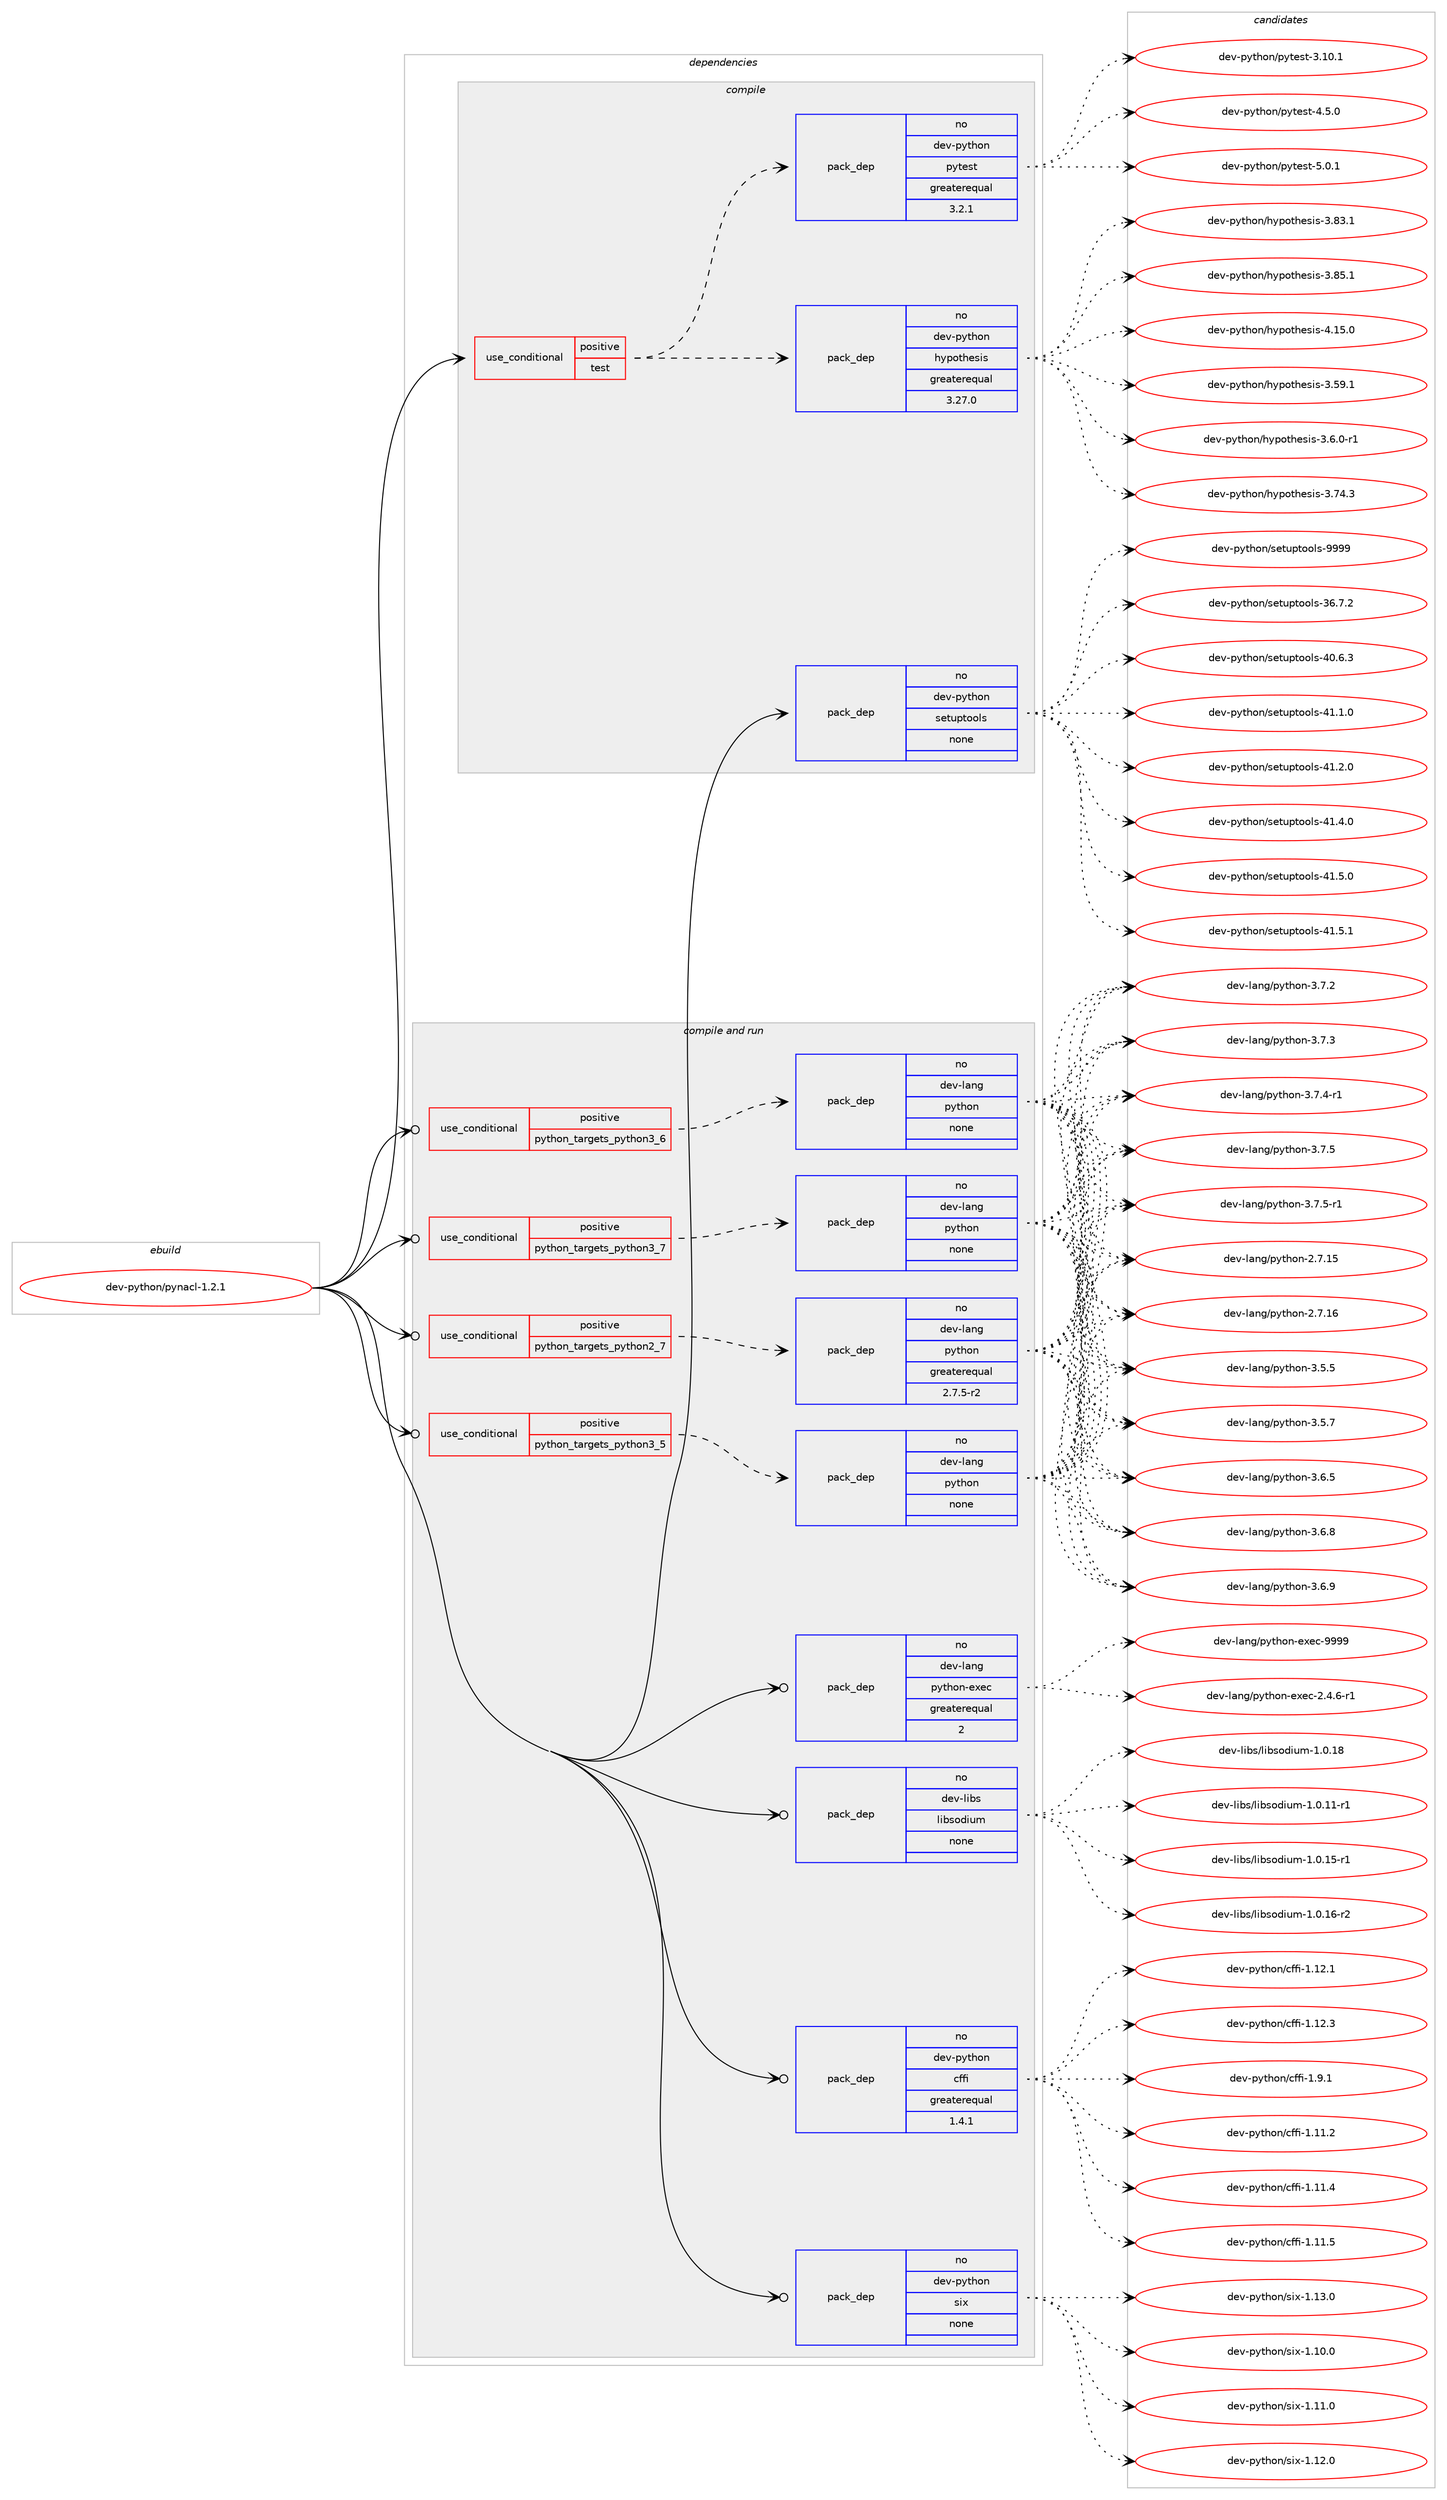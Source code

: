 digraph prolog {

# *************
# Graph options
# *************

newrank=true;
concentrate=true;
compound=true;
graph [rankdir=LR,fontname=Helvetica,fontsize=10,ranksep=1.5];#, ranksep=2.5, nodesep=0.2];
edge  [arrowhead=vee];
node  [fontname=Helvetica,fontsize=10];

# **********
# The ebuild
# **********

subgraph cluster_leftcol {
color=gray;
rank=same;
label=<<i>ebuild</i>>;
id [label="dev-python/pynacl-1.2.1", color=red, width=4, href="../dev-python/pynacl-1.2.1.svg"];
}

# ****************
# The dependencies
# ****************

subgraph cluster_midcol {
color=gray;
label=<<i>dependencies</i>>;
subgraph cluster_compile {
fillcolor="#eeeeee";
style=filled;
label=<<i>compile</i>>;
subgraph cond146320 {
dependency627160 [label=<<TABLE BORDER="0" CELLBORDER="1" CELLSPACING="0" CELLPADDING="4"><TR><TD ROWSPAN="3" CELLPADDING="10">use_conditional</TD></TR><TR><TD>positive</TD></TR><TR><TD>test</TD></TR></TABLE>>, shape=none, color=red];
subgraph pack468992 {
dependency627161 [label=<<TABLE BORDER="0" CELLBORDER="1" CELLSPACING="0" CELLPADDING="4" WIDTH="220"><TR><TD ROWSPAN="6" CELLPADDING="30">pack_dep</TD></TR><TR><TD WIDTH="110">no</TD></TR><TR><TD>dev-python</TD></TR><TR><TD>hypothesis</TD></TR><TR><TD>greaterequal</TD></TR><TR><TD>3.27.0</TD></TR></TABLE>>, shape=none, color=blue];
}
dependency627160:e -> dependency627161:w [weight=20,style="dashed",arrowhead="vee"];
subgraph pack468993 {
dependency627162 [label=<<TABLE BORDER="0" CELLBORDER="1" CELLSPACING="0" CELLPADDING="4" WIDTH="220"><TR><TD ROWSPAN="6" CELLPADDING="30">pack_dep</TD></TR><TR><TD WIDTH="110">no</TD></TR><TR><TD>dev-python</TD></TR><TR><TD>pytest</TD></TR><TR><TD>greaterequal</TD></TR><TR><TD>3.2.1</TD></TR></TABLE>>, shape=none, color=blue];
}
dependency627160:e -> dependency627162:w [weight=20,style="dashed",arrowhead="vee"];
}
id:e -> dependency627160:w [weight=20,style="solid",arrowhead="vee"];
subgraph pack468994 {
dependency627163 [label=<<TABLE BORDER="0" CELLBORDER="1" CELLSPACING="0" CELLPADDING="4" WIDTH="220"><TR><TD ROWSPAN="6" CELLPADDING="30">pack_dep</TD></TR><TR><TD WIDTH="110">no</TD></TR><TR><TD>dev-python</TD></TR><TR><TD>setuptools</TD></TR><TR><TD>none</TD></TR><TR><TD></TD></TR></TABLE>>, shape=none, color=blue];
}
id:e -> dependency627163:w [weight=20,style="solid",arrowhead="vee"];
}
subgraph cluster_compileandrun {
fillcolor="#eeeeee";
style=filled;
label=<<i>compile and run</i>>;
subgraph cond146321 {
dependency627164 [label=<<TABLE BORDER="0" CELLBORDER="1" CELLSPACING="0" CELLPADDING="4"><TR><TD ROWSPAN="3" CELLPADDING="10">use_conditional</TD></TR><TR><TD>positive</TD></TR><TR><TD>python_targets_python2_7</TD></TR></TABLE>>, shape=none, color=red];
subgraph pack468995 {
dependency627165 [label=<<TABLE BORDER="0" CELLBORDER="1" CELLSPACING="0" CELLPADDING="4" WIDTH="220"><TR><TD ROWSPAN="6" CELLPADDING="30">pack_dep</TD></TR><TR><TD WIDTH="110">no</TD></TR><TR><TD>dev-lang</TD></TR><TR><TD>python</TD></TR><TR><TD>greaterequal</TD></TR><TR><TD>2.7.5-r2</TD></TR></TABLE>>, shape=none, color=blue];
}
dependency627164:e -> dependency627165:w [weight=20,style="dashed",arrowhead="vee"];
}
id:e -> dependency627164:w [weight=20,style="solid",arrowhead="odotvee"];
subgraph cond146322 {
dependency627166 [label=<<TABLE BORDER="0" CELLBORDER="1" CELLSPACING="0" CELLPADDING="4"><TR><TD ROWSPAN="3" CELLPADDING="10">use_conditional</TD></TR><TR><TD>positive</TD></TR><TR><TD>python_targets_python3_5</TD></TR></TABLE>>, shape=none, color=red];
subgraph pack468996 {
dependency627167 [label=<<TABLE BORDER="0" CELLBORDER="1" CELLSPACING="0" CELLPADDING="4" WIDTH="220"><TR><TD ROWSPAN="6" CELLPADDING="30">pack_dep</TD></TR><TR><TD WIDTH="110">no</TD></TR><TR><TD>dev-lang</TD></TR><TR><TD>python</TD></TR><TR><TD>none</TD></TR><TR><TD></TD></TR></TABLE>>, shape=none, color=blue];
}
dependency627166:e -> dependency627167:w [weight=20,style="dashed",arrowhead="vee"];
}
id:e -> dependency627166:w [weight=20,style="solid",arrowhead="odotvee"];
subgraph cond146323 {
dependency627168 [label=<<TABLE BORDER="0" CELLBORDER="1" CELLSPACING="0" CELLPADDING="4"><TR><TD ROWSPAN="3" CELLPADDING="10">use_conditional</TD></TR><TR><TD>positive</TD></TR><TR><TD>python_targets_python3_6</TD></TR></TABLE>>, shape=none, color=red];
subgraph pack468997 {
dependency627169 [label=<<TABLE BORDER="0" CELLBORDER="1" CELLSPACING="0" CELLPADDING="4" WIDTH="220"><TR><TD ROWSPAN="6" CELLPADDING="30">pack_dep</TD></TR><TR><TD WIDTH="110">no</TD></TR><TR><TD>dev-lang</TD></TR><TR><TD>python</TD></TR><TR><TD>none</TD></TR><TR><TD></TD></TR></TABLE>>, shape=none, color=blue];
}
dependency627168:e -> dependency627169:w [weight=20,style="dashed",arrowhead="vee"];
}
id:e -> dependency627168:w [weight=20,style="solid",arrowhead="odotvee"];
subgraph cond146324 {
dependency627170 [label=<<TABLE BORDER="0" CELLBORDER="1" CELLSPACING="0" CELLPADDING="4"><TR><TD ROWSPAN="3" CELLPADDING="10">use_conditional</TD></TR><TR><TD>positive</TD></TR><TR><TD>python_targets_python3_7</TD></TR></TABLE>>, shape=none, color=red];
subgraph pack468998 {
dependency627171 [label=<<TABLE BORDER="0" CELLBORDER="1" CELLSPACING="0" CELLPADDING="4" WIDTH="220"><TR><TD ROWSPAN="6" CELLPADDING="30">pack_dep</TD></TR><TR><TD WIDTH="110">no</TD></TR><TR><TD>dev-lang</TD></TR><TR><TD>python</TD></TR><TR><TD>none</TD></TR><TR><TD></TD></TR></TABLE>>, shape=none, color=blue];
}
dependency627170:e -> dependency627171:w [weight=20,style="dashed",arrowhead="vee"];
}
id:e -> dependency627170:w [weight=20,style="solid",arrowhead="odotvee"];
subgraph pack468999 {
dependency627172 [label=<<TABLE BORDER="0" CELLBORDER="1" CELLSPACING="0" CELLPADDING="4" WIDTH="220"><TR><TD ROWSPAN="6" CELLPADDING="30">pack_dep</TD></TR><TR><TD WIDTH="110">no</TD></TR><TR><TD>dev-lang</TD></TR><TR><TD>python-exec</TD></TR><TR><TD>greaterequal</TD></TR><TR><TD>2</TD></TR></TABLE>>, shape=none, color=blue];
}
id:e -> dependency627172:w [weight=20,style="solid",arrowhead="odotvee"];
subgraph pack469000 {
dependency627173 [label=<<TABLE BORDER="0" CELLBORDER="1" CELLSPACING="0" CELLPADDING="4" WIDTH="220"><TR><TD ROWSPAN="6" CELLPADDING="30">pack_dep</TD></TR><TR><TD WIDTH="110">no</TD></TR><TR><TD>dev-libs</TD></TR><TR><TD>libsodium</TD></TR><TR><TD>none</TD></TR><TR><TD></TD></TR></TABLE>>, shape=none, color=blue];
}
id:e -> dependency627173:w [weight=20,style="solid",arrowhead="odotvee"];
subgraph pack469001 {
dependency627174 [label=<<TABLE BORDER="0" CELLBORDER="1" CELLSPACING="0" CELLPADDING="4" WIDTH="220"><TR><TD ROWSPAN="6" CELLPADDING="30">pack_dep</TD></TR><TR><TD WIDTH="110">no</TD></TR><TR><TD>dev-python</TD></TR><TR><TD>cffi</TD></TR><TR><TD>greaterequal</TD></TR><TR><TD>1.4.1</TD></TR></TABLE>>, shape=none, color=blue];
}
id:e -> dependency627174:w [weight=20,style="solid",arrowhead="odotvee"];
subgraph pack469002 {
dependency627175 [label=<<TABLE BORDER="0" CELLBORDER="1" CELLSPACING="0" CELLPADDING="4" WIDTH="220"><TR><TD ROWSPAN="6" CELLPADDING="30">pack_dep</TD></TR><TR><TD WIDTH="110">no</TD></TR><TR><TD>dev-python</TD></TR><TR><TD>six</TD></TR><TR><TD>none</TD></TR><TR><TD></TD></TR></TABLE>>, shape=none, color=blue];
}
id:e -> dependency627175:w [weight=20,style="solid",arrowhead="odotvee"];
}
subgraph cluster_run {
fillcolor="#eeeeee";
style=filled;
label=<<i>run</i>>;
}
}

# **************
# The candidates
# **************

subgraph cluster_choices {
rank=same;
color=gray;
label=<<i>candidates</i>>;

subgraph choice468992 {
color=black;
nodesep=1;
choice100101118451121211161041111104710412111211111610410111510511545514653574649 [label="dev-python/hypothesis-3.59.1", color=red, width=4,href="../dev-python/hypothesis-3.59.1.svg"];
choice10010111845112121116104111110471041211121111161041011151051154551465446484511449 [label="dev-python/hypothesis-3.6.0-r1", color=red, width=4,href="../dev-python/hypothesis-3.6.0-r1.svg"];
choice100101118451121211161041111104710412111211111610410111510511545514655524651 [label="dev-python/hypothesis-3.74.3", color=red, width=4,href="../dev-python/hypothesis-3.74.3.svg"];
choice100101118451121211161041111104710412111211111610410111510511545514656514649 [label="dev-python/hypothesis-3.83.1", color=red, width=4,href="../dev-python/hypothesis-3.83.1.svg"];
choice100101118451121211161041111104710412111211111610410111510511545514656534649 [label="dev-python/hypothesis-3.85.1", color=red, width=4,href="../dev-python/hypothesis-3.85.1.svg"];
choice100101118451121211161041111104710412111211111610410111510511545524649534648 [label="dev-python/hypothesis-4.15.0", color=red, width=4,href="../dev-python/hypothesis-4.15.0.svg"];
dependency627161:e -> choice100101118451121211161041111104710412111211111610410111510511545514653574649:w [style=dotted,weight="100"];
dependency627161:e -> choice10010111845112121116104111110471041211121111161041011151051154551465446484511449:w [style=dotted,weight="100"];
dependency627161:e -> choice100101118451121211161041111104710412111211111610410111510511545514655524651:w [style=dotted,weight="100"];
dependency627161:e -> choice100101118451121211161041111104710412111211111610410111510511545514656514649:w [style=dotted,weight="100"];
dependency627161:e -> choice100101118451121211161041111104710412111211111610410111510511545514656534649:w [style=dotted,weight="100"];
dependency627161:e -> choice100101118451121211161041111104710412111211111610410111510511545524649534648:w [style=dotted,weight="100"];
}
subgraph choice468993 {
color=black;
nodesep=1;
choice100101118451121211161041111104711212111610111511645514649484649 [label="dev-python/pytest-3.10.1", color=red, width=4,href="../dev-python/pytest-3.10.1.svg"];
choice1001011184511212111610411111047112121116101115116455246534648 [label="dev-python/pytest-4.5.0", color=red, width=4,href="../dev-python/pytest-4.5.0.svg"];
choice1001011184511212111610411111047112121116101115116455346484649 [label="dev-python/pytest-5.0.1", color=red, width=4,href="../dev-python/pytest-5.0.1.svg"];
dependency627162:e -> choice100101118451121211161041111104711212111610111511645514649484649:w [style=dotted,weight="100"];
dependency627162:e -> choice1001011184511212111610411111047112121116101115116455246534648:w [style=dotted,weight="100"];
dependency627162:e -> choice1001011184511212111610411111047112121116101115116455346484649:w [style=dotted,weight="100"];
}
subgraph choice468994 {
color=black;
nodesep=1;
choice100101118451121211161041111104711510111611711211611111110811545515446554650 [label="dev-python/setuptools-36.7.2", color=red, width=4,href="../dev-python/setuptools-36.7.2.svg"];
choice100101118451121211161041111104711510111611711211611111110811545524846544651 [label="dev-python/setuptools-40.6.3", color=red, width=4,href="../dev-python/setuptools-40.6.3.svg"];
choice100101118451121211161041111104711510111611711211611111110811545524946494648 [label="dev-python/setuptools-41.1.0", color=red, width=4,href="../dev-python/setuptools-41.1.0.svg"];
choice100101118451121211161041111104711510111611711211611111110811545524946504648 [label="dev-python/setuptools-41.2.0", color=red, width=4,href="../dev-python/setuptools-41.2.0.svg"];
choice100101118451121211161041111104711510111611711211611111110811545524946524648 [label="dev-python/setuptools-41.4.0", color=red, width=4,href="../dev-python/setuptools-41.4.0.svg"];
choice100101118451121211161041111104711510111611711211611111110811545524946534648 [label="dev-python/setuptools-41.5.0", color=red, width=4,href="../dev-python/setuptools-41.5.0.svg"];
choice100101118451121211161041111104711510111611711211611111110811545524946534649 [label="dev-python/setuptools-41.5.1", color=red, width=4,href="../dev-python/setuptools-41.5.1.svg"];
choice10010111845112121116104111110471151011161171121161111111081154557575757 [label="dev-python/setuptools-9999", color=red, width=4,href="../dev-python/setuptools-9999.svg"];
dependency627163:e -> choice100101118451121211161041111104711510111611711211611111110811545515446554650:w [style=dotted,weight="100"];
dependency627163:e -> choice100101118451121211161041111104711510111611711211611111110811545524846544651:w [style=dotted,weight="100"];
dependency627163:e -> choice100101118451121211161041111104711510111611711211611111110811545524946494648:w [style=dotted,weight="100"];
dependency627163:e -> choice100101118451121211161041111104711510111611711211611111110811545524946504648:w [style=dotted,weight="100"];
dependency627163:e -> choice100101118451121211161041111104711510111611711211611111110811545524946524648:w [style=dotted,weight="100"];
dependency627163:e -> choice100101118451121211161041111104711510111611711211611111110811545524946534648:w [style=dotted,weight="100"];
dependency627163:e -> choice100101118451121211161041111104711510111611711211611111110811545524946534649:w [style=dotted,weight="100"];
dependency627163:e -> choice10010111845112121116104111110471151011161171121161111111081154557575757:w [style=dotted,weight="100"];
}
subgraph choice468995 {
color=black;
nodesep=1;
choice10010111845108971101034711212111610411111045504655464953 [label="dev-lang/python-2.7.15", color=red, width=4,href="../dev-lang/python-2.7.15.svg"];
choice10010111845108971101034711212111610411111045504655464954 [label="dev-lang/python-2.7.16", color=red, width=4,href="../dev-lang/python-2.7.16.svg"];
choice100101118451089711010347112121116104111110455146534653 [label="dev-lang/python-3.5.5", color=red, width=4,href="../dev-lang/python-3.5.5.svg"];
choice100101118451089711010347112121116104111110455146534655 [label="dev-lang/python-3.5.7", color=red, width=4,href="../dev-lang/python-3.5.7.svg"];
choice100101118451089711010347112121116104111110455146544653 [label="dev-lang/python-3.6.5", color=red, width=4,href="../dev-lang/python-3.6.5.svg"];
choice100101118451089711010347112121116104111110455146544656 [label="dev-lang/python-3.6.8", color=red, width=4,href="../dev-lang/python-3.6.8.svg"];
choice100101118451089711010347112121116104111110455146544657 [label="dev-lang/python-3.6.9", color=red, width=4,href="../dev-lang/python-3.6.9.svg"];
choice100101118451089711010347112121116104111110455146554650 [label="dev-lang/python-3.7.2", color=red, width=4,href="../dev-lang/python-3.7.2.svg"];
choice100101118451089711010347112121116104111110455146554651 [label="dev-lang/python-3.7.3", color=red, width=4,href="../dev-lang/python-3.7.3.svg"];
choice1001011184510897110103471121211161041111104551465546524511449 [label="dev-lang/python-3.7.4-r1", color=red, width=4,href="../dev-lang/python-3.7.4-r1.svg"];
choice100101118451089711010347112121116104111110455146554653 [label="dev-lang/python-3.7.5", color=red, width=4,href="../dev-lang/python-3.7.5.svg"];
choice1001011184510897110103471121211161041111104551465546534511449 [label="dev-lang/python-3.7.5-r1", color=red, width=4,href="../dev-lang/python-3.7.5-r1.svg"];
dependency627165:e -> choice10010111845108971101034711212111610411111045504655464953:w [style=dotted,weight="100"];
dependency627165:e -> choice10010111845108971101034711212111610411111045504655464954:w [style=dotted,weight="100"];
dependency627165:e -> choice100101118451089711010347112121116104111110455146534653:w [style=dotted,weight="100"];
dependency627165:e -> choice100101118451089711010347112121116104111110455146534655:w [style=dotted,weight="100"];
dependency627165:e -> choice100101118451089711010347112121116104111110455146544653:w [style=dotted,weight="100"];
dependency627165:e -> choice100101118451089711010347112121116104111110455146544656:w [style=dotted,weight="100"];
dependency627165:e -> choice100101118451089711010347112121116104111110455146544657:w [style=dotted,weight="100"];
dependency627165:e -> choice100101118451089711010347112121116104111110455146554650:w [style=dotted,weight="100"];
dependency627165:e -> choice100101118451089711010347112121116104111110455146554651:w [style=dotted,weight="100"];
dependency627165:e -> choice1001011184510897110103471121211161041111104551465546524511449:w [style=dotted,weight="100"];
dependency627165:e -> choice100101118451089711010347112121116104111110455146554653:w [style=dotted,weight="100"];
dependency627165:e -> choice1001011184510897110103471121211161041111104551465546534511449:w [style=dotted,weight="100"];
}
subgraph choice468996 {
color=black;
nodesep=1;
choice10010111845108971101034711212111610411111045504655464953 [label="dev-lang/python-2.7.15", color=red, width=4,href="../dev-lang/python-2.7.15.svg"];
choice10010111845108971101034711212111610411111045504655464954 [label="dev-lang/python-2.7.16", color=red, width=4,href="../dev-lang/python-2.7.16.svg"];
choice100101118451089711010347112121116104111110455146534653 [label="dev-lang/python-3.5.5", color=red, width=4,href="../dev-lang/python-3.5.5.svg"];
choice100101118451089711010347112121116104111110455146534655 [label="dev-lang/python-3.5.7", color=red, width=4,href="../dev-lang/python-3.5.7.svg"];
choice100101118451089711010347112121116104111110455146544653 [label="dev-lang/python-3.6.5", color=red, width=4,href="../dev-lang/python-3.6.5.svg"];
choice100101118451089711010347112121116104111110455146544656 [label="dev-lang/python-3.6.8", color=red, width=4,href="../dev-lang/python-3.6.8.svg"];
choice100101118451089711010347112121116104111110455146544657 [label="dev-lang/python-3.6.9", color=red, width=4,href="../dev-lang/python-3.6.9.svg"];
choice100101118451089711010347112121116104111110455146554650 [label="dev-lang/python-3.7.2", color=red, width=4,href="../dev-lang/python-3.7.2.svg"];
choice100101118451089711010347112121116104111110455146554651 [label="dev-lang/python-3.7.3", color=red, width=4,href="../dev-lang/python-3.7.3.svg"];
choice1001011184510897110103471121211161041111104551465546524511449 [label="dev-lang/python-3.7.4-r1", color=red, width=4,href="../dev-lang/python-3.7.4-r1.svg"];
choice100101118451089711010347112121116104111110455146554653 [label="dev-lang/python-3.7.5", color=red, width=4,href="../dev-lang/python-3.7.5.svg"];
choice1001011184510897110103471121211161041111104551465546534511449 [label="dev-lang/python-3.7.5-r1", color=red, width=4,href="../dev-lang/python-3.7.5-r1.svg"];
dependency627167:e -> choice10010111845108971101034711212111610411111045504655464953:w [style=dotted,weight="100"];
dependency627167:e -> choice10010111845108971101034711212111610411111045504655464954:w [style=dotted,weight="100"];
dependency627167:e -> choice100101118451089711010347112121116104111110455146534653:w [style=dotted,weight="100"];
dependency627167:e -> choice100101118451089711010347112121116104111110455146534655:w [style=dotted,weight="100"];
dependency627167:e -> choice100101118451089711010347112121116104111110455146544653:w [style=dotted,weight="100"];
dependency627167:e -> choice100101118451089711010347112121116104111110455146544656:w [style=dotted,weight="100"];
dependency627167:e -> choice100101118451089711010347112121116104111110455146544657:w [style=dotted,weight="100"];
dependency627167:e -> choice100101118451089711010347112121116104111110455146554650:w [style=dotted,weight="100"];
dependency627167:e -> choice100101118451089711010347112121116104111110455146554651:w [style=dotted,weight="100"];
dependency627167:e -> choice1001011184510897110103471121211161041111104551465546524511449:w [style=dotted,weight="100"];
dependency627167:e -> choice100101118451089711010347112121116104111110455146554653:w [style=dotted,weight="100"];
dependency627167:e -> choice1001011184510897110103471121211161041111104551465546534511449:w [style=dotted,weight="100"];
}
subgraph choice468997 {
color=black;
nodesep=1;
choice10010111845108971101034711212111610411111045504655464953 [label="dev-lang/python-2.7.15", color=red, width=4,href="../dev-lang/python-2.7.15.svg"];
choice10010111845108971101034711212111610411111045504655464954 [label="dev-lang/python-2.7.16", color=red, width=4,href="../dev-lang/python-2.7.16.svg"];
choice100101118451089711010347112121116104111110455146534653 [label="dev-lang/python-3.5.5", color=red, width=4,href="../dev-lang/python-3.5.5.svg"];
choice100101118451089711010347112121116104111110455146534655 [label="dev-lang/python-3.5.7", color=red, width=4,href="../dev-lang/python-3.5.7.svg"];
choice100101118451089711010347112121116104111110455146544653 [label="dev-lang/python-3.6.5", color=red, width=4,href="../dev-lang/python-3.6.5.svg"];
choice100101118451089711010347112121116104111110455146544656 [label="dev-lang/python-3.6.8", color=red, width=4,href="../dev-lang/python-3.6.8.svg"];
choice100101118451089711010347112121116104111110455146544657 [label="dev-lang/python-3.6.9", color=red, width=4,href="../dev-lang/python-3.6.9.svg"];
choice100101118451089711010347112121116104111110455146554650 [label="dev-lang/python-3.7.2", color=red, width=4,href="../dev-lang/python-3.7.2.svg"];
choice100101118451089711010347112121116104111110455146554651 [label="dev-lang/python-3.7.3", color=red, width=4,href="../dev-lang/python-3.7.3.svg"];
choice1001011184510897110103471121211161041111104551465546524511449 [label="dev-lang/python-3.7.4-r1", color=red, width=4,href="../dev-lang/python-3.7.4-r1.svg"];
choice100101118451089711010347112121116104111110455146554653 [label="dev-lang/python-3.7.5", color=red, width=4,href="../dev-lang/python-3.7.5.svg"];
choice1001011184510897110103471121211161041111104551465546534511449 [label="dev-lang/python-3.7.5-r1", color=red, width=4,href="../dev-lang/python-3.7.5-r1.svg"];
dependency627169:e -> choice10010111845108971101034711212111610411111045504655464953:w [style=dotted,weight="100"];
dependency627169:e -> choice10010111845108971101034711212111610411111045504655464954:w [style=dotted,weight="100"];
dependency627169:e -> choice100101118451089711010347112121116104111110455146534653:w [style=dotted,weight="100"];
dependency627169:e -> choice100101118451089711010347112121116104111110455146534655:w [style=dotted,weight="100"];
dependency627169:e -> choice100101118451089711010347112121116104111110455146544653:w [style=dotted,weight="100"];
dependency627169:e -> choice100101118451089711010347112121116104111110455146544656:w [style=dotted,weight="100"];
dependency627169:e -> choice100101118451089711010347112121116104111110455146544657:w [style=dotted,weight="100"];
dependency627169:e -> choice100101118451089711010347112121116104111110455146554650:w [style=dotted,weight="100"];
dependency627169:e -> choice100101118451089711010347112121116104111110455146554651:w [style=dotted,weight="100"];
dependency627169:e -> choice1001011184510897110103471121211161041111104551465546524511449:w [style=dotted,weight="100"];
dependency627169:e -> choice100101118451089711010347112121116104111110455146554653:w [style=dotted,weight="100"];
dependency627169:e -> choice1001011184510897110103471121211161041111104551465546534511449:w [style=dotted,weight="100"];
}
subgraph choice468998 {
color=black;
nodesep=1;
choice10010111845108971101034711212111610411111045504655464953 [label="dev-lang/python-2.7.15", color=red, width=4,href="../dev-lang/python-2.7.15.svg"];
choice10010111845108971101034711212111610411111045504655464954 [label="dev-lang/python-2.7.16", color=red, width=4,href="../dev-lang/python-2.7.16.svg"];
choice100101118451089711010347112121116104111110455146534653 [label="dev-lang/python-3.5.5", color=red, width=4,href="../dev-lang/python-3.5.5.svg"];
choice100101118451089711010347112121116104111110455146534655 [label="dev-lang/python-3.5.7", color=red, width=4,href="../dev-lang/python-3.5.7.svg"];
choice100101118451089711010347112121116104111110455146544653 [label="dev-lang/python-3.6.5", color=red, width=4,href="../dev-lang/python-3.6.5.svg"];
choice100101118451089711010347112121116104111110455146544656 [label="dev-lang/python-3.6.8", color=red, width=4,href="../dev-lang/python-3.6.8.svg"];
choice100101118451089711010347112121116104111110455146544657 [label="dev-lang/python-3.6.9", color=red, width=4,href="../dev-lang/python-3.6.9.svg"];
choice100101118451089711010347112121116104111110455146554650 [label="dev-lang/python-3.7.2", color=red, width=4,href="../dev-lang/python-3.7.2.svg"];
choice100101118451089711010347112121116104111110455146554651 [label="dev-lang/python-3.7.3", color=red, width=4,href="../dev-lang/python-3.7.3.svg"];
choice1001011184510897110103471121211161041111104551465546524511449 [label="dev-lang/python-3.7.4-r1", color=red, width=4,href="../dev-lang/python-3.7.4-r1.svg"];
choice100101118451089711010347112121116104111110455146554653 [label="dev-lang/python-3.7.5", color=red, width=4,href="../dev-lang/python-3.7.5.svg"];
choice1001011184510897110103471121211161041111104551465546534511449 [label="dev-lang/python-3.7.5-r1", color=red, width=4,href="../dev-lang/python-3.7.5-r1.svg"];
dependency627171:e -> choice10010111845108971101034711212111610411111045504655464953:w [style=dotted,weight="100"];
dependency627171:e -> choice10010111845108971101034711212111610411111045504655464954:w [style=dotted,weight="100"];
dependency627171:e -> choice100101118451089711010347112121116104111110455146534653:w [style=dotted,weight="100"];
dependency627171:e -> choice100101118451089711010347112121116104111110455146534655:w [style=dotted,weight="100"];
dependency627171:e -> choice100101118451089711010347112121116104111110455146544653:w [style=dotted,weight="100"];
dependency627171:e -> choice100101118451089711010347112121116104111110455146544656:w [style=dotted,weight="100"];
dependency627171:e -> choice100101118451089711010347112121116104111110455146544657:w [style=dotted,weight="100"];
dependency627171:e -> choice100101118451089711010347112121116104111110455146554650:w [style=dotted,weight="100"];
dependency627171:e -> choice100101118451089711010347112121116104111110455146554651:w [style=dotted,weight="100"];
dependency627171:e -> choice1001011184510897110103471121211161041111104551465546524511449:w [style=dotted,weight="100"];
dependency627171:e -> choice100101118451089711010347112121116104111110455146554653:w [style=dotted,weight="100"];
dependency627171:e -> choice1001011184510897110103471121211161041111104551465546534511449:w [style=dotted,weight="100"];
}
subgraph choice468999 {
color=black;
nodesep=1;
choice10010111845108971101034711212111610411111045101120101994550465246544511449 [label="dev-lang/python-exec-2.4.6-r1", color=red, width=4,href="../dev-lang/python-exec-2.4.6-r1.svg"];
choice10010111845108971101034711212111610411111045101120101994557575757 [label="dev-lang/python-exec-9999", color=red, width=4,href="../dev-lang/python-exec-9999.svg"];
dependency627172:e -> choice10010111845108971101034711212111610411111045101120101994550465246544511449:w [style=dotted,weight="100"];
dependency627172:e -> choice10010111845108971101034711212111610411111045101120101994557575757:w [style=dotted,weight="100"];
}
subgraph choice469000 {
color=black;
nodesep=1;
choice10010111845108105981154710810598115111100105117109454946484649494511449 [label="dev-libs/libsodium-1.0.11-r1", color=red, width=4,href="../dev-libs/libsodium-1.0.11-r1.svg"];
choice10010111845108105981154710810598115111100105117109454946484649534511449 [label="dev-libs/libsodium-1.0.15-r1", color=red, width=4,href="../dev-libs/libsodium-1.0.15-r1.svg"];
choice10010111845108105981154710810598115111100105117109454946484649544511450 [label="dev-libs/libsodium-1.0.16-r2", color=red, width=4,href="../dev-libs/libsodium-1.0.16-r2.svg"];
choice1001011184510810598115471081059811511110010511710945494648464956 [label="dev-libs/libsodium-1.0.18", color=red, width=4,href="../dev-libs/libsodium-1.0.18.svg"];
dependency627173:e -> choice10010111845108105981154710810598115111100105117109454946484649494511449:w [style=dotted,weight="100"];
dependency627173:e -> choice10010111845108105981154710810598115111100105117109454946484649534511449:w [style=dotted,weight="100"];
dependency627173:e -> choice10010111845108105981154710810598115111100105117109454946484649544511450:w [style=dotted,weight="100"];
dependency627173:e -> choice1001011184510810598115471081059811511110010511710945494648464956:w [style=dotted,weight="100"];
}
subgraph choice469001 {
color=black;
nodesep=1;
choice10010111845112121116104111110479910210210545494649494650 [label="dev-python/cffi-1.11.2", color=red, width=4,href="../dev-python/cffi-1.11.2.svg"];
choice10010111845112121116104111110479910210210545494649494652 [label="dev-python/cffi-1.11.4", color=red, width=4,href="../dev-python/cffi-1.11.4.svg"];
choice10010111845112121116104111110479910210210545494649494653 [label="dev-python/cffi-1.11.5", color=red, width=4,href="../dev-python/cffi-1.11.5.svg"];
choice10010111845112121116104111110479910210210545494649504649 [label="dev-python/cffi-1.12.1", color=red, width=4,href="../dev-python/cffi-1.12.1.svg"];
choice10010111845112121116104111110479910210210545494649504651 [label="dev-python/cffi-1.12.3", color=red, width=4,href="../dev-python/cffi-1.12.3.svg"];
choice100101118451121211161041111104799102102105454946574649 [label="dev-python/cffi-1.9.1", color=red, width=4,href="../dev-python/cffi-1.9.1.svg"];
dependency627174:e -> choice10010111845112121116104111110479910210210545494649494650:w [style=dotted,weight="100"];
dependency627174:e -> choice10010111845112121116104111110479910210210545494649494652:w [style=dotted,weight="100"];
dependency627174:e -> choice10010111845112121116104111110479910210210545494649494653:w [style=dotted,weight="100"];
dependency627174:e -> choice10010111845112121116104111110479910210210545494649504649:w [style=dotted,weight="100"];
dependency627174:e -> choice10010111845112121116104111110479910210210545494649504651:w [style=dotted,weight="100"];
dependency627174:e -> choice100101118451121211161041111104799102102105454946574649:w [style=dotted,weight="100"];
}
subgraph choice469002 {
color=black;
nodesep=1;
choice100101118451121211161041111104711510512045494649484648 [label="dev-python/six-1.10.0", color=red, width=4,href="../dev-python/six-1.10.0.svg"];
choice100101118451121211161041111104711510512045494649494648 [label="dev-python/six-1.11.0", color=red, width=4,href="../dev-python/six-1.11.0.svg"];
choice100101118451121211161041111104711510512045494649504648 [label="dev-python/six-1.12.0", color=red, width=4,href="../dev-python/six-1.12.0.svg"];
choice100101118451121211161041111104711510512045494649514648 [label="dev-python/six-1.13.0", color=red, width=4,href="../dev-python/six-1.13.0.svg"];
dependency627175:e -> choice100101118451121211161041111104711510512045494649484648:w [style=dotted,weight="100"];
dependency627175:e -> choice100101118451121211161041111104711510512045494649494648:w [style=dotted,weight="100"];
dependency627175:e -> choice100101118451121211161041111104711510512045494649504648:w [style=dotted,weight="100"];
dependency627175:e -> choice100101118451121211161041111104711510512045494649514648:w [style=dotted,weight="100"];
}
}

}
